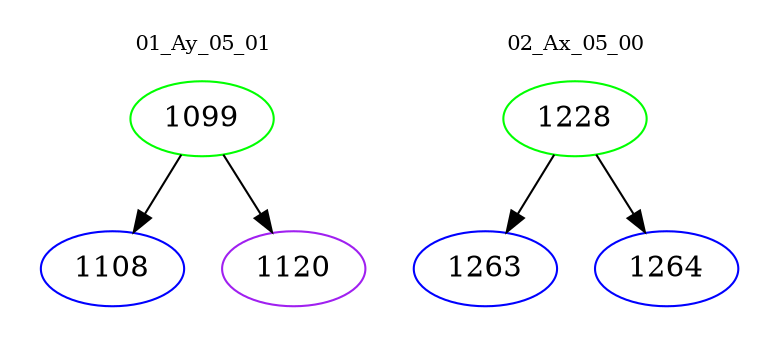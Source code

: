 digraph{
subgraph cluster_0 {
color = white
label = "01_Ay_05_01";
fontsize=10;
T0_1099 [label="1099", color="green"]
T0_1099 -> T0_1108 [color="black"]
T0_1108 [label="1108", color="blue"]
T0_1099 -> T0_1120 [color="black"]
T0_1120 [label="1120", color="purple"]
}
subgraph cluster_1 {
color = white
label = "02_Ax_05_00";
fontsize=10;
T1_1228 [label="1228", color="green"]
T1_1228 -> T1_1263 [color="black"]
T1_1263 [label="1263", color="blue"]
T1_1228 -> T1_1264 [color="black"]
T1_1264 [label="1264", color="blue"]
}
}
